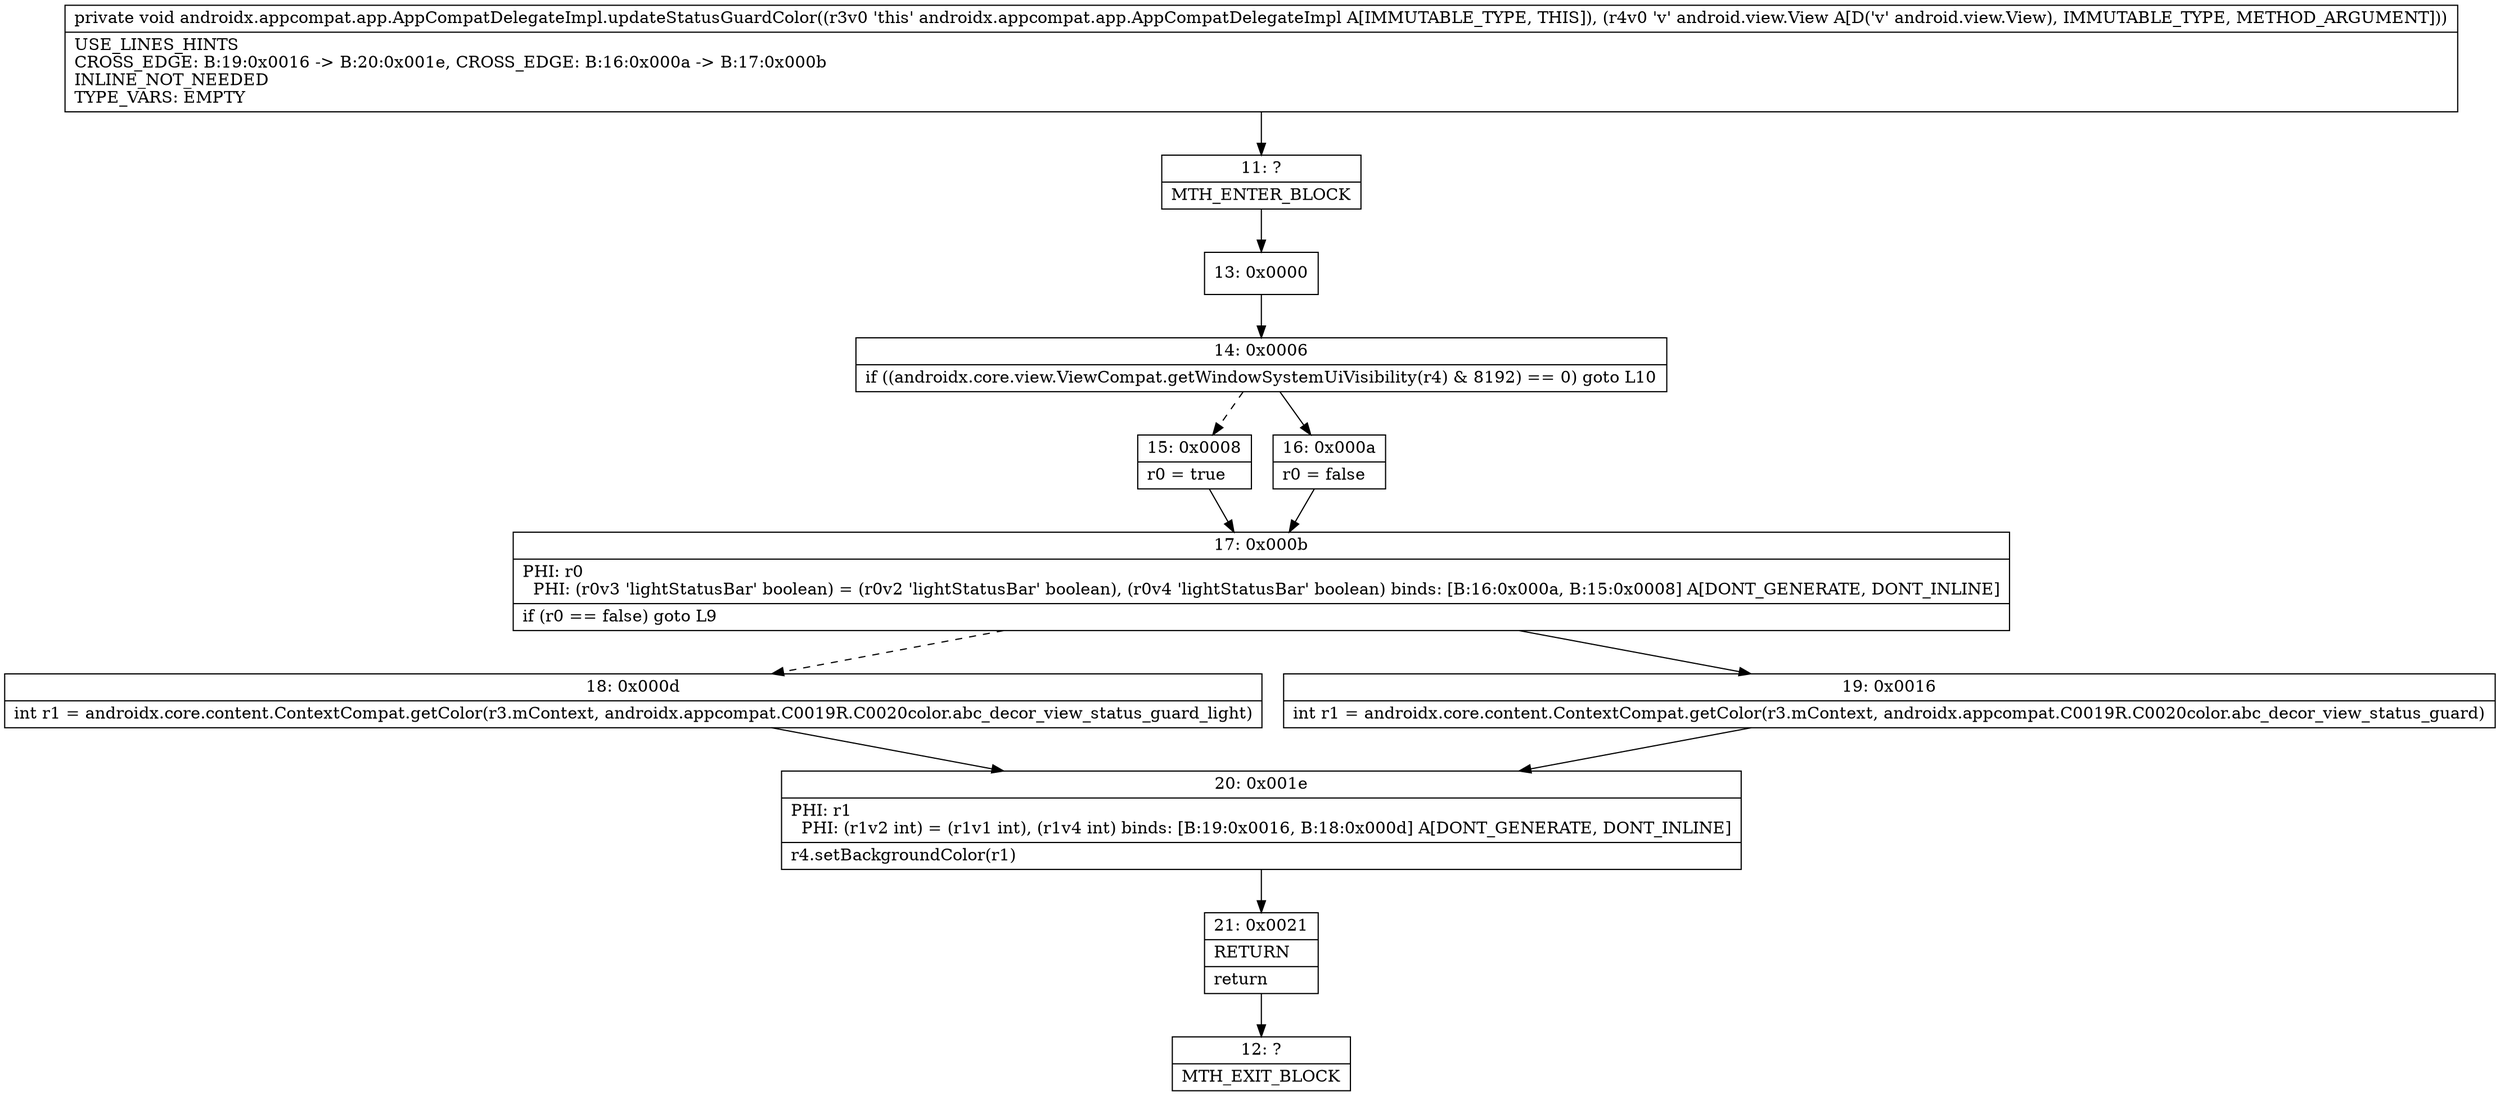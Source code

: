 digraph "CFG forandroidx.appcompat.app.AppCompatDelegateImpl.updateStatusGuardColor(Landroid\/view\/View;)V" {
Node_11 [shape=record,label="{11\:\ ?|MTH_ENTER_BLOCK\l}"];
Node_13 [shape=record,label="{13\:\ 0x0000}"];
Node_14 [shape=record,label="{14\:\ 0x0006|if ((androidx.core.view.ViewCompat.getWindowSystemUiVisibility(r4) & 8192) == 0) goto L10\l}"];
Node_15 [shape=record,label="{15\:\ 0x0008|r0 = true\l}"];
Node_17 [shape=record,label="{17\:\ 0x000b|PHI: r0 \l  PHI: (r0v3 'lightStatusBar' boolean) = (r0v2 'lightStatusBar' boolean), (r0v4 'lightStatusBar' boolean) binds: [B:16:0x000a, B:15:0x0008] A[DONT_GENERATE, DONT_INLINE]\l|if (r0 == false) goto L9\l}"];
Node_18 [shape=record,label="{18\:\ 0x000d|int r1 = androidx.core.content.ContextCompat.getColor(r3.mContext, androidx.appcompat.C0019R.C0020color.abc_decor_view_status_guard_light)\l}"];
Node_20 [shape=record,label="{20\:\ 0x001e|PHI: r1 \l  PHI: (r1v2 int) = (r1v1 int), (r1v4 int) binds: [B:19:0x0016, B:18:0x000d] A[DONT_GENERATE, DONT_INLINE]\l|r4.setBackgroundColor(r1)\l}"];
Node_21 [shape=record,label="{21\:\ 0x0021|RETURN\l|return\l}"];
Node_12 [shape=record,label="{12\:\ ?|MTH_EXIT_BLOCK\l}"];
Node_19 [shape=record,label="{19\:\ 0x0016|int r1 = androidx.core.content.ContextCompat.getColor(r3.mContext, androidx.appcompat.C0019R.C0020color.abc_decor_view_status_guard)\l}"];
Node_16 [shape=record,label="{16\:\ 0x000a|r0 = false\l}"];
MethodNode[shape=record,label="{private void androidx.appcompat.app.AppCompatDelegateImpl.updateStatusGuardColor((r3v0 'this' androidx.appcompat.app.AppCompatDelegateImpl A[IMMUTABLE_TYPE, THIS]), (r4v0 'v' android.view.View A[D('v' android.view.View), IMMUTABLE_TYPE, METHOD_ARGUMENT]))  | USE_LINES_HINTS\lCROSS_EDGE: B:19:0x0016 \-\> B:20:0x001e, CROSS_EDGE: B:16:0x000a \-\> B:17:0x000b\lINLINE_NOT_NEEDED\lTYPE_VARS: EMPTY\l}"];
MethodNode -> Node_11;Node_11 -> Node_13;
Node_13 -> Node_14;
Node_14 -> Node_15[style=dashed];
Node_14 -> Node_16;
Node_15 -> Node_17;
Node_17 -> Node_18[style=dashed];
Node_17 -> Node_19;
Node_18 -> Node_20;
Node_20 -> Node_21;
Node_21 -> Node_12;
Node_19 -> Node_20;
Node_16 -> Node_17;
}

